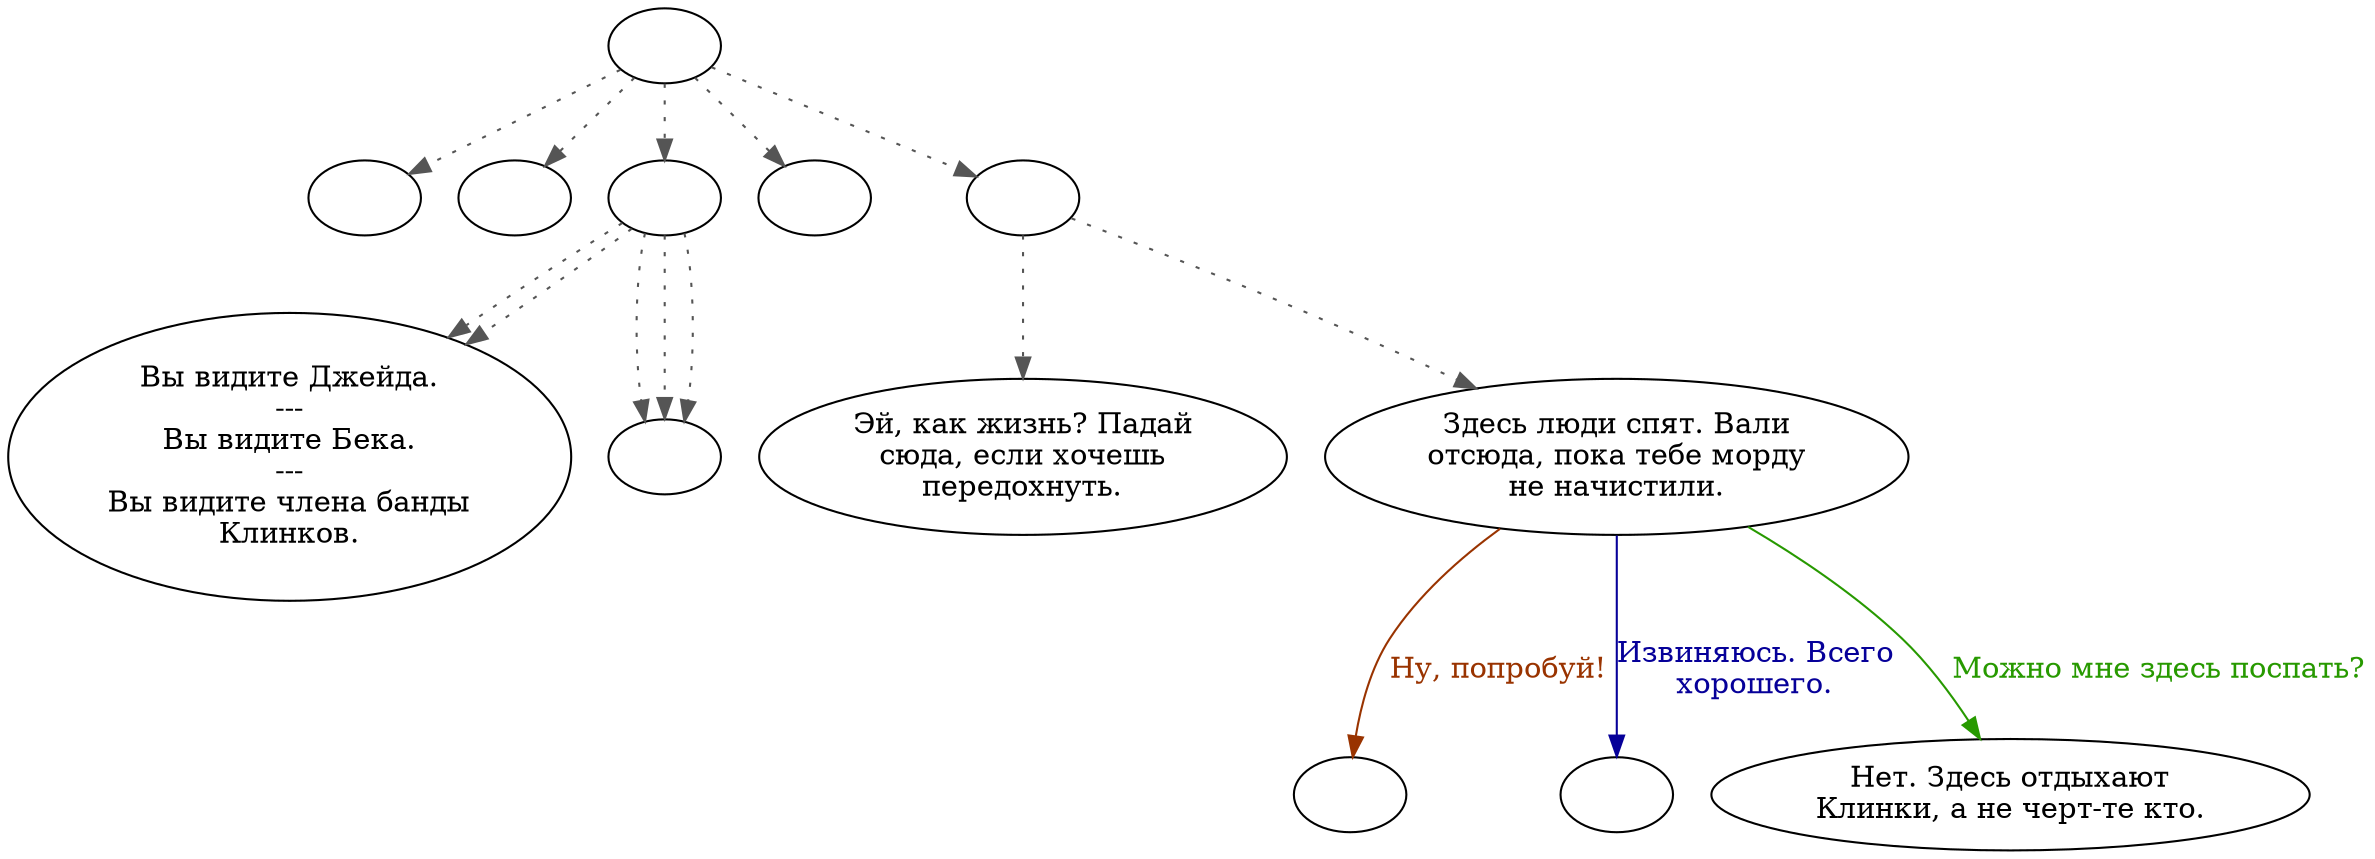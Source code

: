 digraph beca {
  "start" [style=filled       fillcolor="#FFFFFF"       color="#000000"]
  "start" -> "critter_p_proc" [style=dotted color="#555555"]
  "start" -> "destroy_p_proc" [style=dotted color="#555555"]
  "start" -> "look_at_p_proc" [style=dotted color="#555555"]
  "start" -> "pickup_p_proc" [style=dotted color="#555555"]
  "start" -> "talk_p_proc" [style=dotted color="#555555"]
  "start" [label=""]
  "critter_p_proc" [style=filled       fillcolor="#FFFFFF"       color="#000000"]
  "critter_p_proc" [label=""]
  "destroy_p_proc" [style=filled       fillcolor="#FFFFFF"       color="#000000"]
  "destroy_p_proc" [label=""]
  "look_at_p_proc" [style=filled       fillcolor="#FFFFFF"       color="#000000"]
  "look_at_p_proc" -> "show_true_name" [style=dotted color="#555555"]
  "look_at_p_proc" -> "show_false_name" [style=dotted color="#555555"]
  "look_at_p_proc" -> "show_false_name" [style=dotted color="#555555"]
  "look_at_p_proc" -> "show_false_name" [style=dotted color="#555555"]
  "look_at_p_proc" -> "show_true_name" [style=dotted color="#555555"]
  "look_at_p_proc" [label=""]
  "pickup_p_proc" [style=filled       fillcolor="#FFFFFF"       color="#000000"]
  "pickup_p_proc" [label=""]
  "talk_p_proc" [style=filled       fillcolor="#FFFFFF"       color="#000000"]
  "talk_p_proc" -> "Beca02" [style=dotted color="#555555"]
  "talk_p_proc" -> "Beca00" [style=dotted color="#555555"]
  "talk_p_proc" [label=""]
  "show_true_name" [style=filled       fillcolor="#FFFFFF"       color="#000000"]
  "show_true_name" [label="Вы видите Джейда.\n---\nВы видите Бека.\n---\nВы видите члена банды\nКлинков."]
  "show_false_name" [style=filled       fillcolor="#FFFFFF"       color="#000000"]
  "show_false_name" [label=""]
  "Beca00" [style=filled       fillcolor="#FFFFFF"       color="#000000"]
  "Beca00" [label="Здесь люди спят. Вали\nотсюда, пока тебе морду\nне начистили."]
  "Beca00" -> "BecaCombat" [label="Ну, попробуй!" color="#993300" fontcolor="#993300"]
  "Beca00" -> "BecaEnd" [label="Извиняюсь. Всего\nхорошего." color="#060099" fontcolor="#060099"]
  "Beca00" -> "Beca01" [label="Можно мне здесь поспать?" color="#279900" fontcolor="#279900"]
  "Beca01" [style=filled       fillcolor="#FFFFFF"       color="#000000"]
  "Beca01" [label="Нет. Здесь отдыхают\nКлинки, а не черт-те кто."]
  "Beca02" [style=filled       fillcolor="#FFFFFF"       color="#000000"]
  "Beca02" [label="Эй, как жизнь? Падай\nсюда, если хочешь\nпередохнуть."]
  "BecaCombat" [style=filled       fillcolor="#FFFFFF"       color="#000000"]
  "BecaCombat" [label=""]
  "BecaEnd" [style=filled       fillcolor="#FFFFFF"       color="#000000"]
  "BecaEnd" [label=""]
}